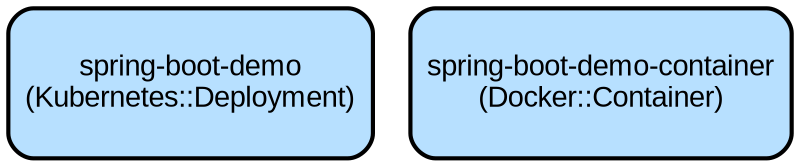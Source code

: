 digraph INFRA {
  node [ color = "black", fillcolor = "#E6E6E6", height =1, style = "filled,bold,rounded", fontname = "Arial" ];
  "spring-boot-demo" [ label = "spring-boot-demo
(Kubernetes::Deployment)", shape =rectangle, fillcolor = "#B7E0FF" ];
  "spring-boot-demo-container" [ label = "spring-boot-demo-container
(Docker::Container)", shape =rectangle, fillcolor = "#B7E0FF" ];
}

